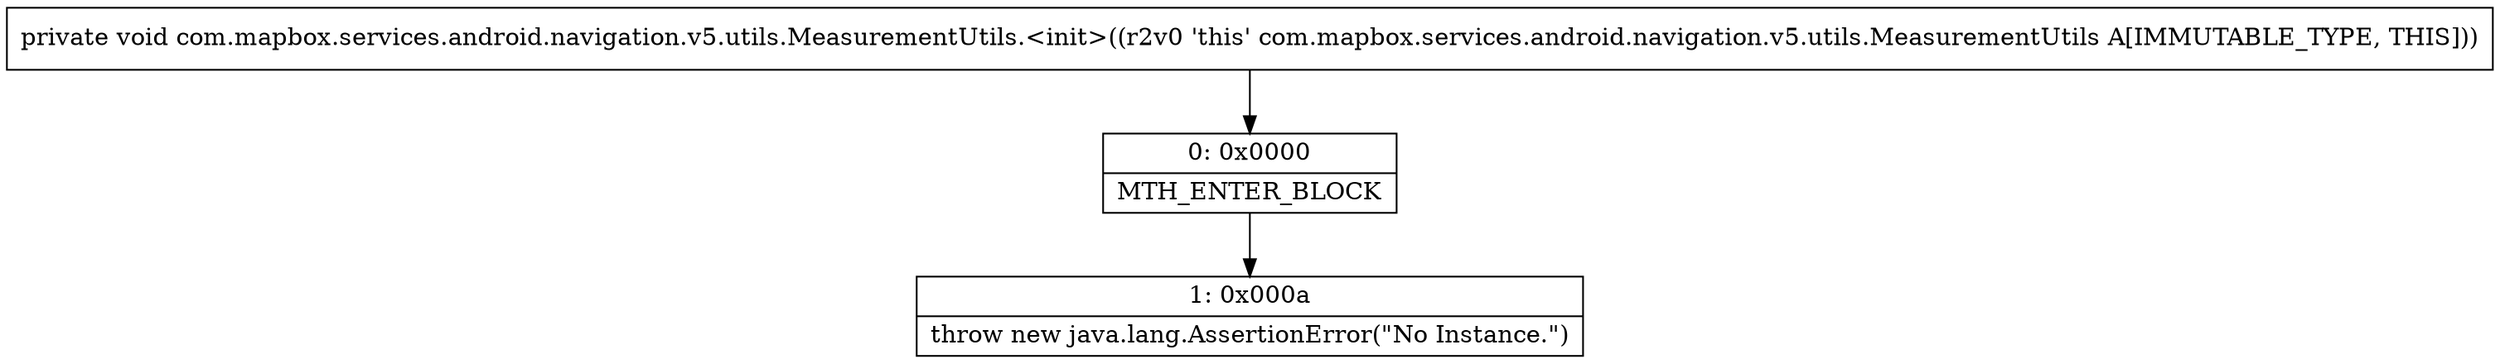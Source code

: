 digraph "CFG forcom.mapbox.services.android.navigation.v5.utils.MeasurementUtils.\<init\>()V" {
Node_0 [shape=record,label="{0\:\ 0x0000|MTH_ENTER_BLOCK\l}"];
Node_1 [shape=record,label="{1\:\ 0x000a|throw new java.lang.AssertionError(\"No Instance.\")\l}"];
MethodNode[shape=record,label="{private void com.mapbox.services.android.navigation.v5.utils.MeasurementUtils.\<init\>((r2v0 'this' com.mapbox.services.android.navigation.v5.utils.MeasurementUtils A[IMMUTABLE_TYPE, THIS])) }"];
MethodNode -> Node_0;
Node_0 -> Node_1;
}

